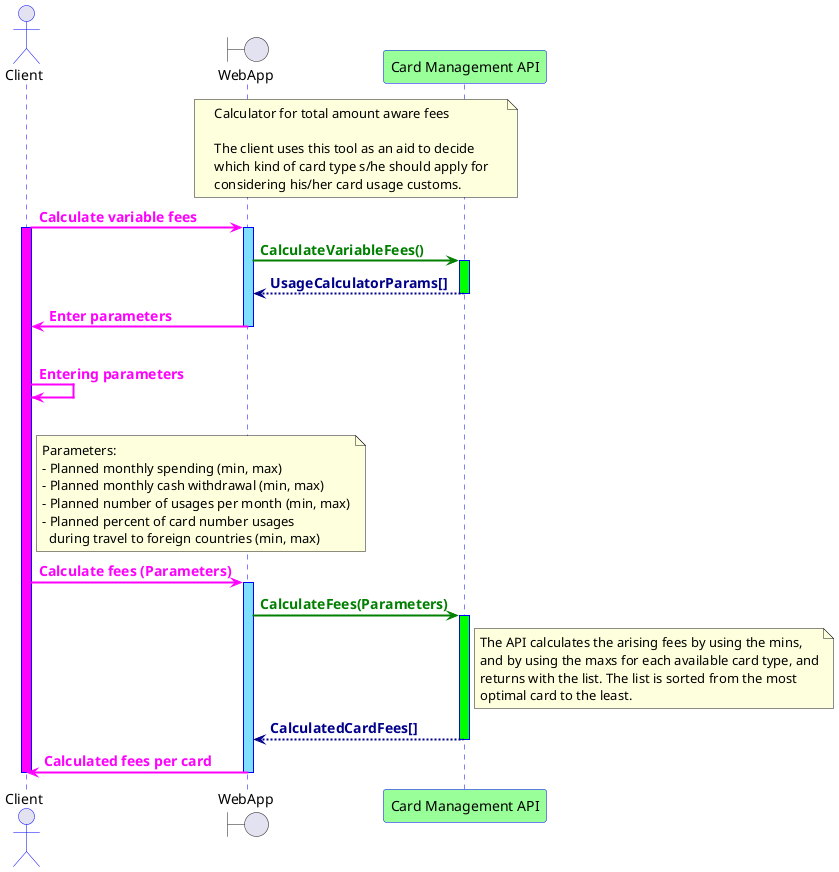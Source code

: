 @startuml
skinparam sequence {
ArrowThickness 2
ArrowColor DarkBlue
LifeLineBorderColor Blue
ActorBorderColor Blue
ParticipantBorderColor Blue
}
skinparam arrow {
FontColor DarkBlue
FontSize 14
FontStyle bold
}

actor Client
boundary WebApp

participant "Card Management API" as CardMgmt #99FF99

note over WebApp, CardMgmt
Calculator for total amount aware fees

The client uses this tool as an aid to decide
which kind of card type s/he should apply for
considering his/her card usage customs.
end note
Client-[#FF00FF]>WebApp: <font color=#FF00FF>Calculate variable fees
activate Client #FF00FF
activate WebApp #7FDFFF
WebApp-[#007F00]>CardMgmt: <font color=#007F00>CalculateVariableFees()
activate CardMgmt #00FF00
WebApp<--CardMgmt: UsageCalculatorParams[]
deactivate CardMgmt
Client<[#FF00FF]-WebApp: <font color=#FF00FF>Enter parameters
deactivate WebApp
|||
Client-[#FF00FF]>Client: <font color=#FF00FF>Entering parameters
|||
note right of Client
Parameters:
- Planned monthly spending (min, max)
- Planned monthly cash withdrawal (min, max)
- Planned number of usages per month (min, max)
- Planned percent of card number usages
  during travel to foreign countries (min, max)
end note
Client-[#FF00FF]>WebApp: <font color=#FF00FF>Calculate fees (Parameters)
activate WebApp #7FDFFF
WebApp-[#007F00]>CardMgmt: <font color=#007F00>CalculateFees(Parameters)
activate CardMgmt #00FF00
note right of CardMgmt
The API calculates the arising fees by using the mins,
and by using the maxs for each available card type, and
returns with the list. The list is sorted from the most
optimal card to the least.
end note
WebApp<--CardMgmt: CalculatedCardFees[]
deactivate CardMgmt
Client<[#FF00FF]-WebApp: <font color=#FF00FF>Calculated fees per card
deactivate WebApp
deactivate Client

@enduml